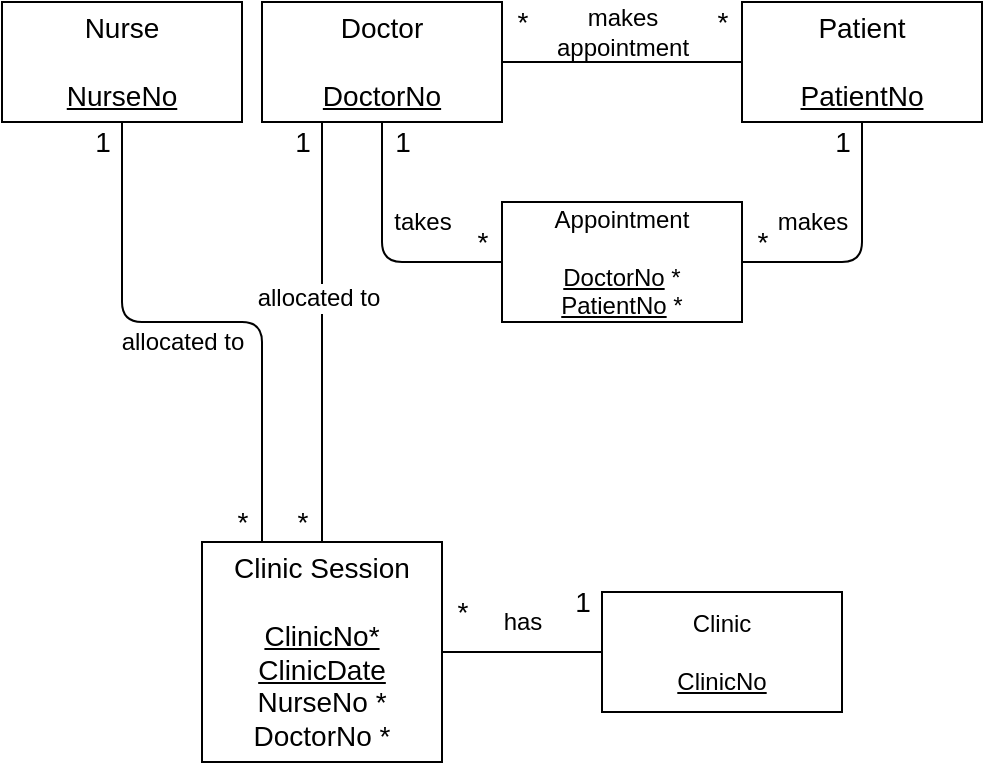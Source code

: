 <mxfile version="13.7.3" type="device"><diagram id="XZLvf1WREuDYFWKlxf5r" name="Page-1"><mxGraphModel dx="585" dy="680" grid="1" gridSize="10" guides="1" tooltips="1" connect="1" arrows="1" fold="1" page="1" pageScale="1" pageWidth="827" pageHeight="1169" math="0" shadow="0"><root><mxCell id="0"/><mxCell id="1" parent="0"/><mxCell id="-BysEMD-KHmMchgvmwG0-1" value="&lt;font style=&quot;font-size: 14px&quot;&gt;Doctor&lt;br&gt;&lt;br&gt;&lt;u&gt;DoctorNo&lt;/u&gt;&lt;br&gt;&lt;/font&gt;" style="rounded=0;whiteSpace=wrap;html=1;" vertex="1" parent="1"><mxGeometry x="220" y="120" width="120" height="60" as="geometry"/></mxCell><mxCell id="-BysEMD-KHmMchgvmwG0-2" value="&lt;font style=&quot;font-size: 14px&quot;&gt;Patient&lt;br&gt;&lt;br&gt;&lt;u&gt;PatientNo&lt;/u&gt;&lt;br&gt;&lt;/font&gt;" style="rounded=0;whiteSpace=wrap;html=1;" vertex="1" parent="1"><mxGeometry x="460" y="120" width="120" height="60" as="geometry"/></mxCell><mxCell id="-BysEMD-KHmMchgvmwG0-3" value="" style="endArrow=none;html=1;entryX=0;entryY=0.5;entryDx=0;entryDy=0;exitX=1;exitY=0.5;exitDx=0;exitDy=0;" edge="1" parent="1" source="-BysEMD-KHmMchgvmwG0-1" target="-BysEMD-KHmMchgvmwG0-2"><mxGeometry width="50" height="50" relative="1" as="geometry"><mxPoint x="350" y="250" as="sourcePoint"/><mxPoint x="400" y="200" as="targetPoint"/></mxGeometry></mxCell><mxCell id="-BysEMD-KHmMchgvmwG0-4" value="&lt;font style=&quot;font-size: 14px&quot;&gt;*&lt;/font&gt;" style="text;html=1;align=center;verticalAlign=middle;resizable=0;points=[];autosize=1;" vertex="1" parent="1"><mxGeometry x="340" y="120" width="20" height="20" as="geometry"/></mxCell><mxCell id="-BysEMD-KHmMchgvmwG0-5" value="&lt;font style=&quot;font-size: 14px&quot;&gt;*&lt;/font&gt;" style="text;html=1;align=center;verticalAlign=middle;resizable=0;points=[];autosize=1;" vertex="1" parent="1"><mxGeometry x="440" y="120" width="20" height="20" as="geometry"/></mxCell><mxCell id="-BysEMD-KHmMchgvmwG0-6" value="makes &lt;br&gt;appointment" style="text;html=1;align=center;verticalAlign=middle;resizable=0;points=[];autosize=1;" vertex="1" parent="1"><mxGeometry x="360" y="120" width="80" height="30" as="geometry"/></mxCell><mxCell id="-BysEMD-KHmMchgvmwG0-7" value="Appointment&lt;br&gt;&lt;br&gt;&lt;u&gt;DoctorNo&lt;/u&gt; *&lt;br&gt;&lt;u&gt;PatientNo&lt;/u&gt; *" style="rounded=0;whiteSpace=wrap;html=1;" vertex="1" parent="1"><mxGeometry x="340" y="220" width="120" height="60" as="geometry"/></mxCell><mxCell id="-BysEMD-KHmMchgvmwG0-8" value="" style="endArrow=none;html=1;entryX=0.5;entryY=1;entryDx=0;entryDy=0;exitX=0;exitY=0.5;exitDx=0;exitDy=0;" edge="1" parent="1" source="-BysEMD-KHmMchgvmwG0-7" target="-BysEMD-KHmMchgvmwG0-1"><mxGeometry width="50" height="50" relative="1" as="geometry"><mxPoint x="260" y="270" as="sourcePoint"/><mxPoint x="310" y="220" as="targetPoint"/><Array as="points"><mxPoint x="280" y="250"/></Array></mxGeometry></mxCell><mxCell id="-BysEMD-KHmMchgvmwG0-10" value="" style="endArrow=none;html=1;entryX=0.5;entryY=1;entryDx=0;entryDy=0;exitX=1;exitY=0.5;exitDx=0;exitDy=0;" edge="1" parent="1" source="-BysEMD-KHmMchgvmwG0-7" target="-BysEMD-KHmMchgvmwG0-2"><mxGeometry width="50" height="50" relative="1" as="geometry"><mxPoint x="490" y="280" as="sourcePoint"/><mxPoint x="540" y="230" as="targetPoint"/><Array as="points"><mxPoint x="520" y="250"/></Array></mxGeometry></mxCell><mxCell id="-BysEMD-KHmMchgvmwG0-11" value="&lt;font style=&quot;font-size: 14px&quot;&gt;*&lt;/font&gt;" style="text;html=1;align=center;verticalAlign=middle;resizable=0;points=[];autosize=1;" vertex="1" parent="1"><mxGeometry x="320" y="230" width="20" height="20" as="geometry"/></mxCell><mxCell id="-BysEMD-KHmMchgvmwG0-12" value="&lt;font style=&quot;font-size: 14px&quot;&gt;*&lt;/font&gt;" style="text;html=1;align=center;verticalAlign=middle;resizable=0;points=[];autosize=1;" vertex="1" parent="1"><mxGeometry x="460" y="230" width="20" height="20" as="geometry"/></mxCell><mxCell id="-BysEMD-KHmMchgvmwG0-13" value="&lt;font style=&quot;font-size: 14px&quot;&gt;1&lt;/font&gt;" style="text;html=1;align=center;verticalAlign=middle;resizable=0;points=[];autosize=1;" vertex="1" parent="1"><mxGeometry x="280" y="180" width="20" height="20" as="geometry"/></mxCell><mxCell id="-BysEMD-KHmMchgvmwG0-14" value="&lt;font style=&quot;font-size: 14px&quot;&gt;1&lt;/font&gt;" style="text;html=1;align=center;verticalAlign=middle;resizable=0;points=[];autosize=1;" vertex="1" parent="1"><mxGeometry x="500" y="180" width="20" height="20" as="geometry"/></mxCell><mxCell id="-BysEMD-KHmMchgvmwG0-15" value="makes" style="text;html=1;align=center;verticalAlign=middle;resizable=0;points=[];autosize=1;" vertex="1" parent="1"><mxGeometry x="470" y="220" width="50" height="20" as="geometry"/></mxCell><mxCell id="-BysEMD-KHmMchgvmwG0-16" value="takes" style="text;html=1;align=center;verticalAlign=middle;resizable=0;points=[];autosize=1;" vertex="1" parent="1"><mxGeometry x="280" y="220" width="40" height="20" as="geometry"/></mxCell><mxCell id="-BysEMD-KHmMchgvmwG0-17" value="" style="endArrow=none;html=1;entryX=0.25;entryY=1;entryDx=0;entryDy=0;exitX=0.5;exitY=0;exitDx=0;exitDy=0;" edge="1" parent="1" source="-BysEMD-KHmMchgvmwG0-18" target="-BysEMD-KHmMchgvmwG0-1"><mxGeometry width="50" height="50" relative="1" as="geometry"><mxPoint x="250" y="380" as="sourcePoint"/><mxPoint x="260" y="210" as="targetPoint"/></mxGeometry></mxCell><mxCell id="-BysEMD-KHmMchgvmwG0-31" value="&lt;font style=&quot;font-size: 12px&quot;&gt;allocated to&lt;/font&gt;" style="edgeLabel;html=1;align=center;verticalAlign=middle;resizable=0;points=[];" vertex="1" connectable="0" parent="-BysEMD-KHmMchgvmwG0-17"><mxGeometry x="0.167" y="3" relative="1" as="geometry"><mxPoint x="1" as="offset"/></mxGeometry></mxCell><mxCell id="-BysEMD-KHmMchgvmwG0-18" value="&lt;font style=&quot;font-size: 14px&quot;&gt;Clinic Session&lt;br&gt;&lt;br&gt;&lt;u&gt;ClinicNo*&lt;br&gt;ClinicDate&lt;br&gt;&lt;/u&gt;NurseNo *&lt;br&gt;DoctorNo *&lt;br&gt;&lt;/font&gt;" style="rounded=0;whiteSpace=wrap;html=1;" vertex="1" parent="1"><mxGeometry x="190" y="390" width="120" height="110" as="geometry"/></mxCell><mxCell id="-BysEMD-KHmMchgvmwG0-19" value="Clinic&lt;br&gt;&lt;br&gt;&lt;u&gt;ClinicNo&lt;/u&gt;" style="whiteSpace=wrap;html=1;rounded=0;" vertex="1" parent="1"><mxGeometry x="390" y="415" width="120" height="60" as="geometry"/></mxCell><mxCell id="-BysEMD-KHmMchgvmwG0-22" value="" style="endArrow=none;html=1;exitX=1;exitY=0.5;exitDx=0;exitDy=0;entryX=0;entryY=0.5;entryDx=0;entryDy=0;" edge="1" parent="1" source="-BysEMD-KHmMchgvmwG0-18" target="-BysEMD-KHmMchgvmwG0-19"><mxGeometry width="50" height="50" relative="1" as="geometry"><mxPoint x="360" y="390" as="sourcePoint"/><mxPoint x="410" y="340" as="targetPoint"/></mxGeometry></mxCell><mxCell id="-BysEMD-KHmMchgvmwG0-23" value="&lt;font style=&quot;font-size: 14px&quot;&gt;Nurse&lt;br&gt;&lt;br&gt;&lt;u&gt;NurseNo&lt;/u&gt;&lt;br&gt;&lt;/font&gt;" style="rounded=0;whiteSpace=wrap;html=1;" vertex="1" parent="1"><mxGeometry x="90" y="120" width="120" height="60" as="geometry"/></mxCell><mxCell id="-BysEMD-KHmMchgvmwG0-24" value="" style="endArrow=none;html=1;entryX=0.5;entryY=1;entryDx=0;entryDy=0;exitX=0.25;exitY=0;exitDx=0;exitDy=0;" edge="1" parent="1" source="-BysEMD-KHmMchgvmwG0-18" target="-BysEMD-KHmMchgvmwG0-23"><mxGeometry width="50" height="50" relative="1" as="geometry"><mxPoint x="150" y="310" as="sourcePoint"/><mxPoint x="200" y="260" as="targetPoint"/><Array as="points"><mxPoint x="220" y="280"/><mxPoint x="150" y="280"/></Array></mxGeometry></mxCell><mxCell id="-BysEMD-KHmMchgvmwG0-25" value="&lt;font style=&quot;font-size: 14px&quot;&gt;1&lt;/font&gt;" style="text;html=1;align=center;verticalAlign=middle;resizable=0;points=[];autosize=1;" vertex="1" parent="1"><mxGeometry x="230" y="180" width="20" height="20" as="geometry"/></mxCell><mxCell id="-BysEMD-KHmMchgvmwG0-26" value="&lt;font style=&quot;font-size: 14px&quot;&gt;1&lt;/font&gt;" style="text;html=1;align=center;verticalAlign=middle;resizable=0;points=[];autosize=1;" vertex="1" parent="1"><mxGeometry x="130" y="180" width="20" height="20" as="geometry"/></mxCell><mxCell id="-BysEMD-KHmMchgvmwG0-27" value="&lt;font style=&quot;font-size: 14px&quot;&gt;*&lt;/font&gt;" style="text;html=1;align=center;verticalAlign=middle;resizable=0;points=[];autosize=1;" vertex="1" parent="1"><mxGeometry x="200" y="370" width="20" height="20" as="geometry"/></mxCell><mxCell id="-BysEMD-KHmMchgvmwG0-28" value="&lt;font style=&quot;font-size: 14px&quot;&gt;*&lt;/font&gt;" style="text;html=1;align=center;verticalAlign=middle;resizable=0;points=[];autosize=1;" vertex="1" parent="1"><mxGeometry x="230" y="370" width="20" height="20" as="geometry"/></mxCell><mxCell id="-BysEMD-KHmMchgvmwG0-29" value="allocated to" style="text;html=1;align=center;verticalAlign=middle;resizable=0;points=[];autosize=1;" vertex="1" parent="1"><mxGeometry x="140" y="280" width="80" height="20" as="geometry"/></mxCell><mxCell id="-BysEMD-KHmMchgvmwG0-33" value="&lt;font style=&quot;font-size: 14px&quot;&gt;1&lt;/font&gt;" style="text;html=1;align=center;verticalAlign=middle;resizable=0;points=[];autosize=1;" vertex="1" parent="1"><mxGeometry x="370" y="410" width="20" height="20" as="geometry"/></mxCell><mxCell id="-BysEMD-KHmMchgvmwG0-34" value="&lt;font style=&quot;font-size: 14px&quot;&gt;*&lt;/font&gt;" style="text;html=1;align=center;verticalAlign=middle;resizable=0;points=[];autosize=1;" vertex="1" parent="1"><mxGeometry x="310" y="415" width="20" height="20" as="geometry"/></mxCell><mxCell id="-BysEMD-KHmMchgvmwG0-35" value="has" style="text;html=1;align=center;verticalAlign=middle;resizable=0;points=[];autosize=1;" vertex="1" parent="1"><mxGeometry x="335" y="420" width="30" height="20" as="geometry"/></mxCell></root></mxGraphModel></diagram></mxfile>